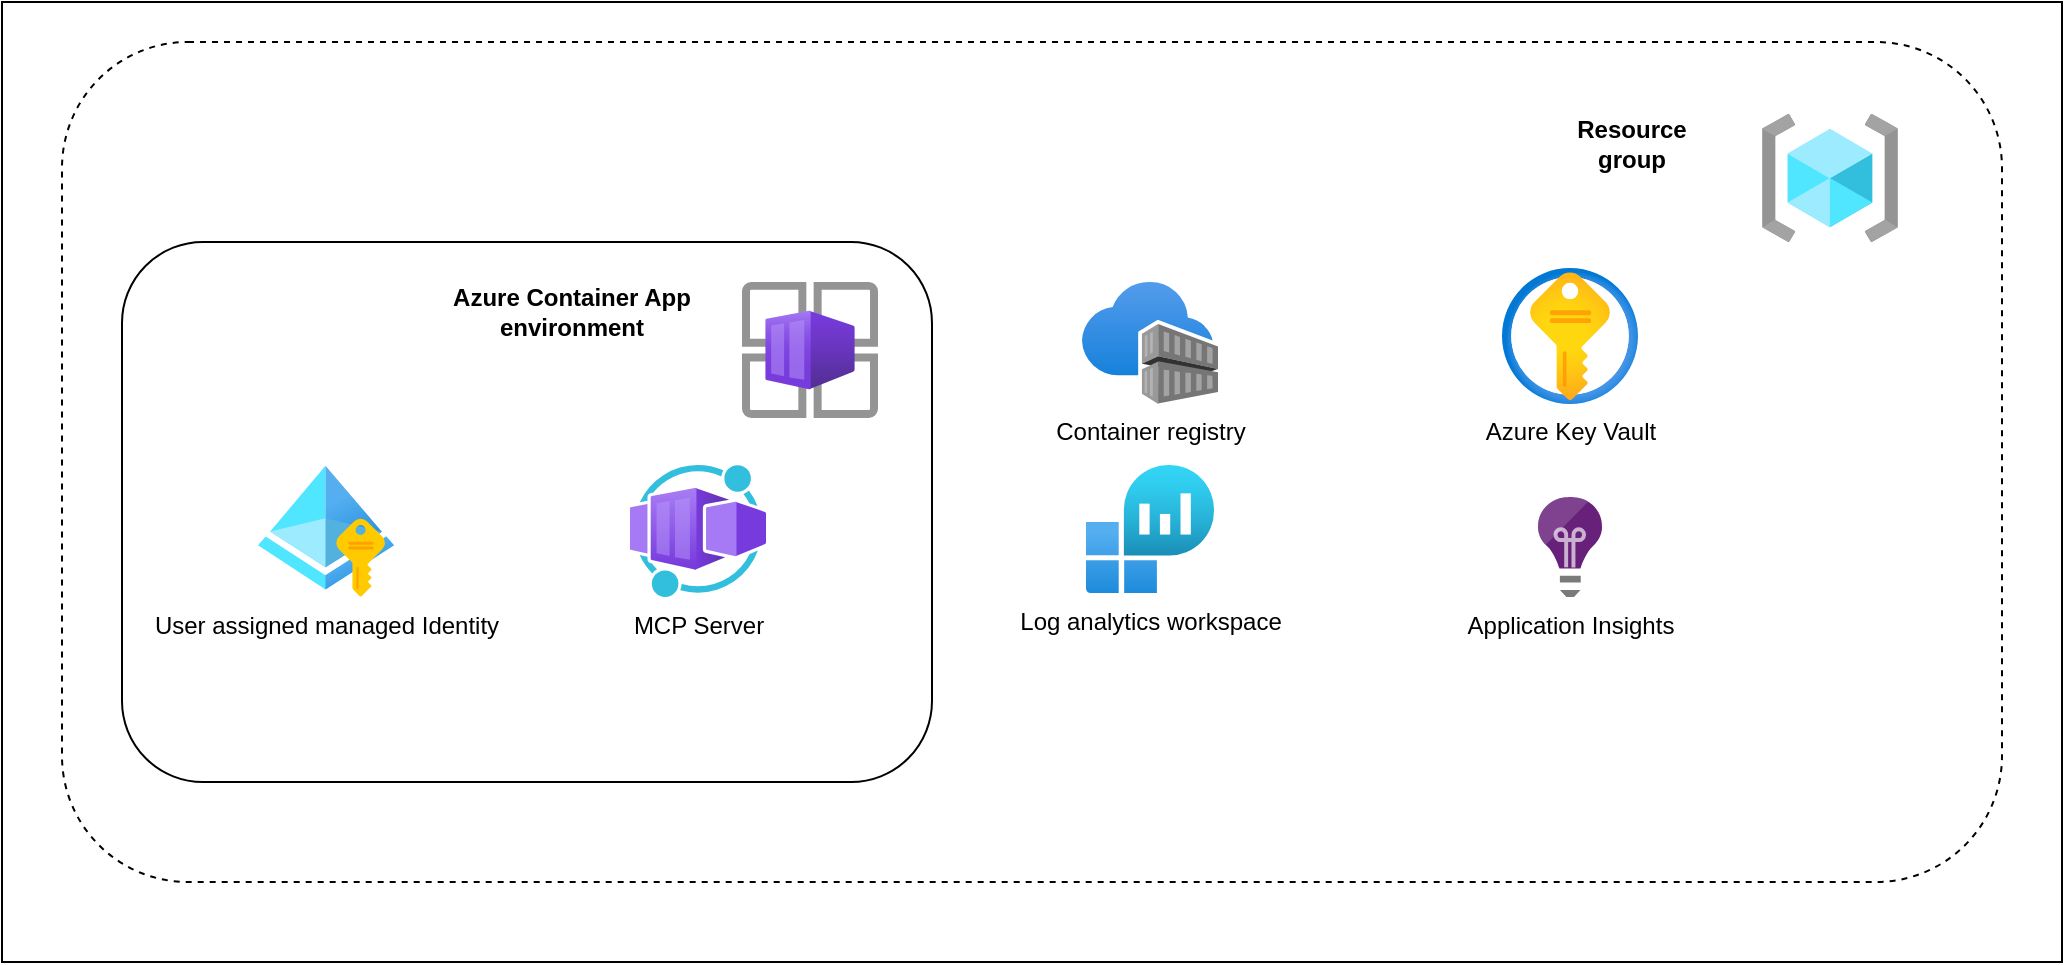 <mxfile version="28.2.5">
  <diagram id="kSo-gi-P1EKrTpdP-FJv" name="Azure Infrastructure">
    <mxGraphModel dx="1224" dy="1185" grid="1" gridSize="10" guides="1" tooltips="1" connect="1" arrows="1" fold="1" page="1" pageScale="1" pageWidth="850" pageHeight="1100" math="0" shadow="0">
      <root>
        <mxCell id="0" />
        <mxCell id="1" parent="0" />
        <mxCell id="9lUJZ82xWFQ5Et-aud9J-2" value="" style="rounded=0;whiteSpace=wrap;html=1;" parent="1" vertex="1">
          <mxGeometry x="230" y="20" width="1030" height="480" as="geometry" />
        </mxCell>
        <mxCell id="Z8HGWq1UqFlDYI1PTDTB-4" value="" style="rounded=1;whiteSpace=wrap;html=1;strokeWidth=1;dashed=1;perimeterSpacing=0;" parent="1" vertex="1">
          <mxGeometry x="260" y="40" width="970" height="420" as="geometry" />
        </mxCell>
        <mxCell id="Z8HGWq1UqFlDYI1PTDTB-3" value="" style="image;aspect=fixed;html=1;points=[];align=center;fontSize=12;image=img/lib/azure2/general/Resource_Groups.svg;" parent="1" vertex="1">
          <mxGeometry x="1110" y="76" width="68" height="64" as="geometry" />
        </mxCell>
        <mxCell id="Z8HGWq1UqFlDYI1PTDTB-7" value="" style="rounded=1;whiteSpace=wrap;html=1;" parent="1" vertex="1">
          <mxGeometry x="290" y="140" width="405" height="270" as="geometry" />
        </mxCell>
        <mxCell id="Z8HGWq1UqFlDYI1PTDTB-6" value="" style="image;aspect=fixed;html=1;points=[];align=center;fontSize=12;image=img/lib/azure2/other/Container_App_Environments.svg;" parent="1" vertex="1">
          <mxGeometry x="600" y="160" width="68" height="68" as="geometry" />
        </mxCell>
        <mxCell id="Z8HGWq1UqFlDYI1PTDTB-8" value="Azure Container App environment" style="text;html=1;align=center;verticalAlign=middle;whiteSpace=wrap;rounded=0;fontStyle=1" parent="1" vertex="1">
          <mxGeometry x="450" y="160" width="130" height="30" as="geometry" />
        </mxCell>
        <mxCell id="Z8HGWq1UqFlDYI1PTDTB-9" value="Resource group" style="text;html=1;align=center;verticalAlign=middle;whiteSpace=wrap;rounded=0;fontStyle=1" parent="1" vertex="1">
          <mxGeometry x="1000" y="76" width="90" height="30" as="geometry" />
        </mxCell>
        <mxCell id="Z8HGWq1UqFlDYI1PTDTB-10" value="Container registry" style="image;aspect=fixed;html=1;points=[];align=center;fontSize=12;image=img/lib/azure2/containers/Container_Registries.svg;" parent="1" vertex="1">
          <mxGeometry x="770" y="160" width="68" height="61" as="geometry" />
        </mxCell>
        <mxCell id="Z8HGWq1UqFlDYI1PTDTB-12" value="Application Insights" style="image;sketch=0;aspect=fixed;html=1;points=[];align=center;fontSize=12;image=img/lib/mscae/Application_Insights.svg;" parent="1" vertex="1">
          <mxGeometry x="998" y="267.5" width="32" height="50" as="geometry" />
        </mxCell>
        <mxCell id="Z8HGWq1UqFlDYI1PTDTB-13" value="Log analytics workspace" style="image;aspect=fixed;html=1;points=[];align=center;fontSize=12;image=img/lib/azure2/management_governance/Log_Analytics_Workspaces.svg;" parent="1" vertex="1">
          <mxGeometry x="772" y="251.5" width="64" height="64" as="geometry" />
        </mxCell>
        <mxCell id="Z8HGWq1UqFlDYI1PTDTB-14" value="Azure Key Vault&lt;div&gt;&lt;br&gt;&lt;/div&gt;" style="image;aspect=fixed;html=1;points=[];align=center;fontSize=12;image=img/lib/azure2/security/Key_Vaults.svg;" parent="1" vertex="1">
          <mxGeometry x="980" y="153" width="68" height="68" as="geometry" />
        </mxCell>
        <mxCell id="Z8HGWq1UqFlDYI1PTDTB-15" value="User assigned managed Identity" style="image;aspect=fixed;html=1;points=[];align=center;fontSize=12;image=img/lib/azure2/identity/Managed_Identities.svg;" parent="1" vertex="1">
          <mxGeometry x="358" y="251.5" width="68" height="66" as="geometry" />
        </mxCell>
        <mxCell id="9lUJZ82xWFQ5Et-aud9J-1" value="MCP Server" style="image;aspect=fixed;html=1;points=[];align=center;fontSize=12;image=img/lib/azure2/other/Worker_Container_App.svg;" parent="1" vertex="1">
          <mxGeometry x="544" y="251.5" width="68" height="66" as="geometry" />
        </mxCell>
      </root>
    </mxGraphModel>
  </diagram>
</mxfile>
